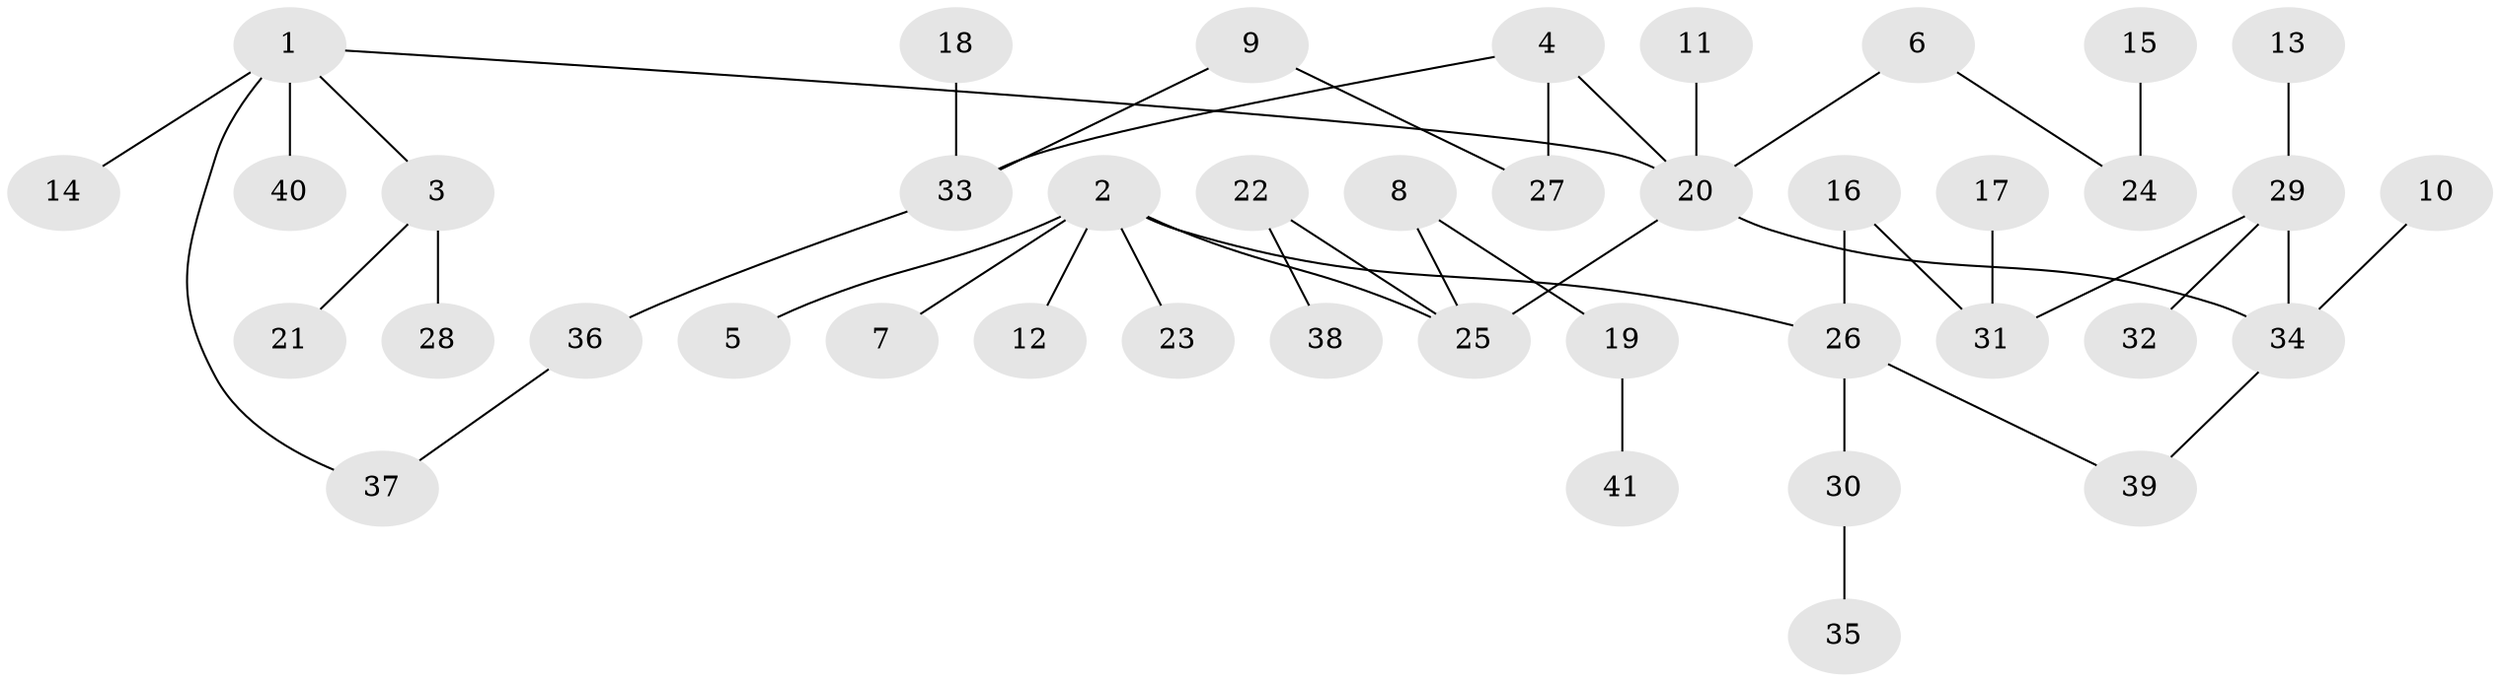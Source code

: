 // original degree distribution, {5: 0.07407407407407407, 7: 0.012345679012345678, 3: 0.1728395061728395, 2: 0.32098765432098764, 1: 0.4074074074074074, 4: 0.012345679012345678}
// Generated by graph-tools (version 1.1) at 2025/49/03/09/25 03:49:17]
// undirected, 41 vertices, 44 edges
graph export_dot {
graph [start="1"]
  node [color=gray90,style=filled];
  1;
  2;
  3;
  4;
  5;
  6;
  7;
  8;
  9;
  10;
  11;
  12;
  13;
  14;
  15;
  16;
  17;
  18;
  19;
  20;
  21;
  22;
  23;
  24;
  25;
  26;
  27;
  28;
  29;
  30;
  31;
  32;
  33;
  34;
  35;
  36;
  37;
  38;
  39;
  40;
  41;
  1 -- 3 [weight=1.0];
  1 -- 14 [weight=1.0];
  1 -- 20 [weight=1.0];
  1 -- 37 [weight=1.0];
  1 -- 40 [weight=1.0];
  2 -- 5 [weight=1.0];
  2 -- 7 [weight=1.0];
  2 -- 12 [weight=1.0];
  2 -- 23 [weight=1.0];
  2 -- 25 [weight=1.0];
  2 -- 26 [weight=1.0];
  3 -- 21 [weight=1.0];
  3 -- 28 [weight=1.0];
  4 -- 20 [weight=1.0];
  4 -- 27 [weight=1.0];
  4 -- 33 [weight=1.0];
  6 -- 20 [weight=1.0];
  6 -- 24 [weight=1.0];
  8 -- 19 [weight=1.0];
  8 -- 25 [weight=1.0];
  9 -- 27 [weight=1.0];
  9 -- 33 [weight=1.0];
  10 -- 34 [weight=1.0];
  11 -- 20 [weight=1.0];
  13 -- 29 [weight=1.0];
  15 -- 24 [weight=1.0];
  16 -- 26 [weight=1.0];
  16 -- 31 [weight=1.0];
  17 -- 31 [weight=1.0];
  18 -- 33 [weight=1.0];
  19 -- 41 [weight=1.0];
  20 -- 25 [weight=1.0];
  20 -- 34 [weight=1.0];
  22 -- 25 [weight=1.0];
  22 -- 38 [weight=1.0];
  26 -- 30 [weight=1.0];
  26 -- 39 [weight=1.0];
  29 -- 31 [weight=1.0];
  29 -- 32 [weight=1.0];
  29 -- 34 [weight=1.0];
  30 -- 35 [weight=1.0];
  33 -- 36 [weight=1.0];
  34 -- 39 [weight=1.0];
  36 -- 37 [weight=1.0];
}

